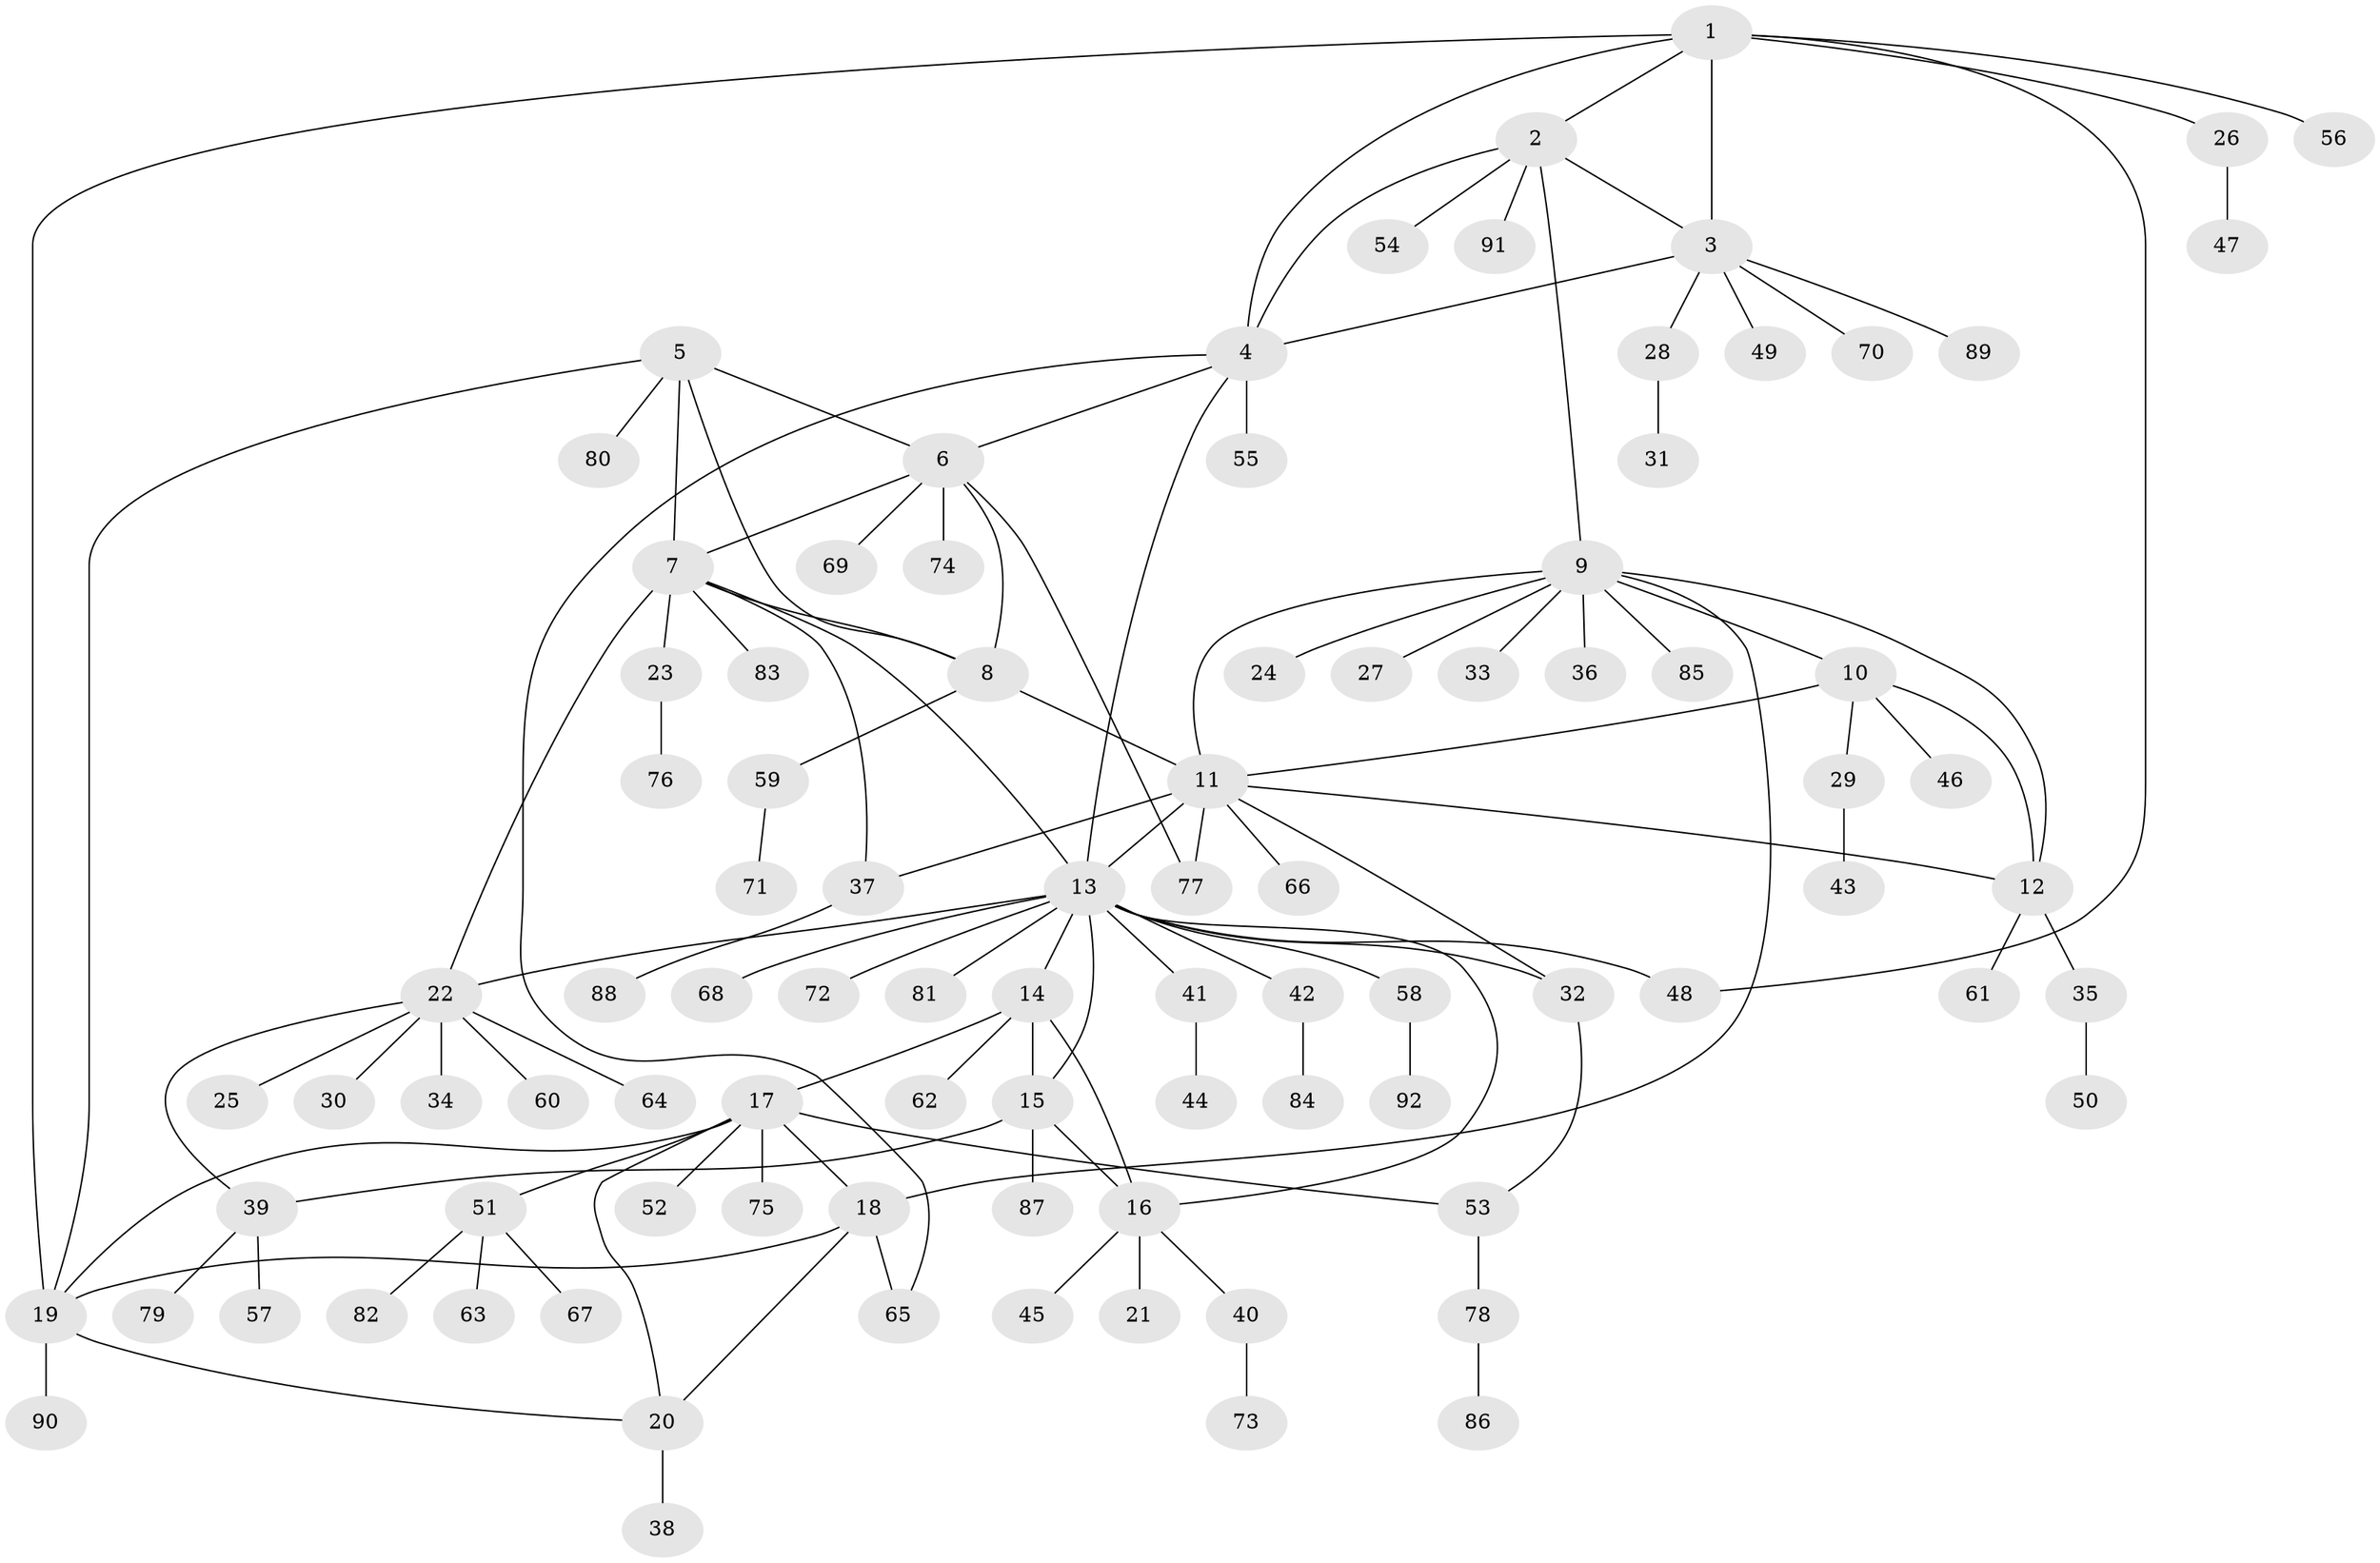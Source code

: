 // Generated by graph-tools (version 1.1) at 2025/26/03/09/25 03:26:43]
// undirected, 92 vertices, 120 edges
graph export_dot {
graph [start="1"]
  node [color=gray90,style=filled];
  1;
  2;
  3;
  4;
  5;
  6;
  7;
  8;
  9;
  10;
  11;
  12;
  13;
  14;
  15;
  16;
  17;
  18;
  19;
  20;
  21;
  22;
  23;
  24;
  25;
  26;
  27;
  28;
  29;
  30;
  31;
  32;
  33;
  34;
  35;
  36;
  37;
  38;
  39;
  40;
  41;
  42;
  43;
  44;
  45;
  46;
  47;
  48;
  49;
  50;
  51;
  52;
  53;
  54;
  55;
  56;
  57;
  58;
  59;
  60;
  61;
  62;
  63;
  64;
  65;
  66;
  67;
  68;
  69;
  70;
  71;
  72;
  73;
  74;
  75;
  76;
  77;
  78;
  79;
  80;
  81;
  82;
  83;
  84;
  85;
  86;
  87;
  88;
  89;
  90;
  91;
  92;
  1 -- 2;
  1 -- 3;
  1 -- 4;
  1 -- 19;
  1 -- 26;
  1 -- 48;
  1 -- 56;
  2 -- 3;
  2 -- 4;
  2 -- 9;
  2 -- 54;
  2 -- 91;
  3 -- 4;
  3 -- 28;
  3 -- 49;
  3 -- 70;
  3 -- 89;
  4 -- 6;
  4 -- 13;
  4 -- 55;
  4 -- 65;
  5 -- 6;
  5 -- 7;
  5 -- 8;
  5 -- 19;
  5 -- 80;
  6 -- 7;
  6 -- 8;
  6 -- 69;
  6 -- 74;
  6 -- 77;
  7 -- 8;
  7 -- 13;
  7 -- 22;
  7 -- 23;
  7 -- 37;
  7 -- 83;
  8 -- 11;
  8 -- 59;
  9 -- 10;
  9 -- 11;
  9 -- 12;
  9 -- 18;
  9 -- 24;
  9 -- 27;
  9 -- 33;
  9 -- 36;
  9 -- 85;
  10 -- 11;
  10 -- 12;
  10 -- 29;
  10 -- 46;
  11 -- 12;
  11 -- 13;
  11 -- 32;
  11 -- 37;
  11 -- 66;
  11 -- 77;
  12 -- 35;
  12 -- 61;
  13 -- 14;
  13 -- 15;
  13 -- 16;
  13 -- 22;
  13 -- 32;
  13 -- 41;
  13 -- 42;
  13 -- 48;
  13 -- 58;
  13 -- 68;
  13 -- 72;
  13 -- 81;
  14 -- 15;
  14 -- 16;
  14 -- 17;
  14 -- 62;
  15 -- 16;
  15 -- 39;
  15 -- 87;
  16 -- 21;
  16 -- 40;
  16 -- 45;
  17 -- 18;
  17 -- 19;
  17 -- 20;
  17 -- 51;
  17 -- 52;
  17 -- 53;
  17 -- 75;
  18 -- 19;
  18 -- 20;
  18 -- 65;
  19 -- 20;
  19 -- 90;
  20 -- 38;
  22 -- 25;
  22 -- 30;
  22 -- 34;
  22 -- 39;
  22 -- 60;
  22 -- 64;
  23 -- 76;
  26 -- 47;
  28 -- 31;
  29 -- 43;
  32 -- 53;
  35 -- 50;
  37 -- 88;
  39 -- 57;
  39 -- 79;
  40 -- 73;
  41 -- 44;
  42 -- 84;
  51 -- 63;
  51 -- 67;
  51 -- 82;
  53 -- 78;
  58 -- 92;
  59 -- 71;
  78 -- 86;
}
